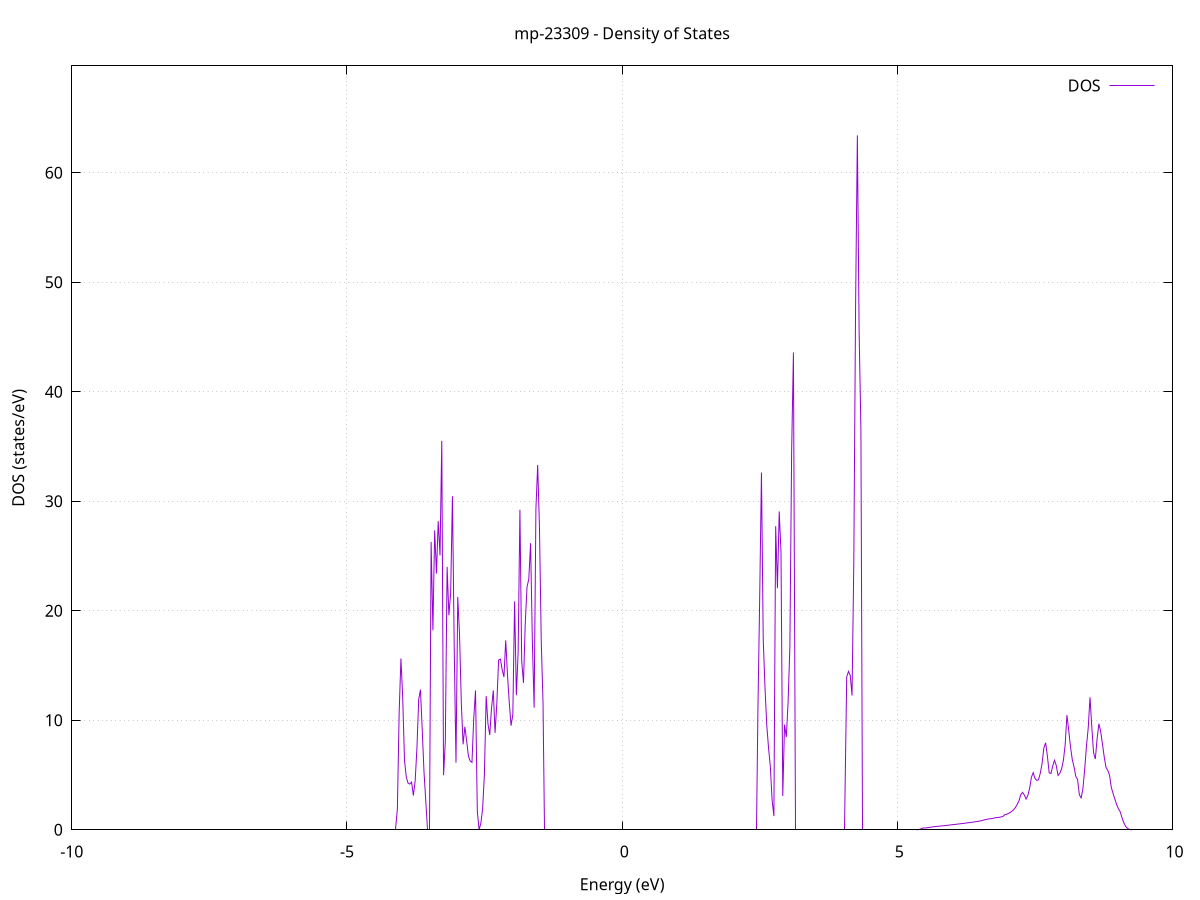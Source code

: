 set title 'mp-23309 - Density of States'
set xlabel 'Energy (eV)'
set ylabel 'DOS (states/eV)'
set grid
set xrange [-10:10]
set yrange [0:69.760]
set xzeroaxis lt -1
set terminal png size 800,600
set output 'mp-23309_dos_gnuplot.png'
plot '-' using 1:2 with lines title 'DOS'
-52.359400 0.000000
-52.327100 0.000000
-52.294800 0.000000
-52.262500 0.000000
-52.230300 0.000000
-52.198000 0.000000
-52.165700 0.000000
-52.133500 0.000000
-52.101200 0.000000
-52.068900 0.000000
-52.036700 0.000000
-52.004400 0.000000
-51.972100 0.000000
-51.939900 0.000000
-51.907600 0.000000
-51.875300 0.000000
-51.843000 0.000000
-51.810800 0.000000
-51.778500 0.000000
-51.746200 0.000000
-51.714000 0.000000
-51.681700 0.000000
-51.649400 0.000000
-51.617200 0.000000
-51.584900 0.000000
-51.552600 0.000000
-51.520300 0.000000
-51.488100 0.000000
-51.455800 0.000000
-51.423500 0.000000
-51.391300 0.000000
-51.359000 0.000000
-51.326700 0.000000
-51.294500 0.000000
-51.262200 0.000000
-51.229900 0.000000
-51.197700 0.000000
-51.165400 0.000000
-51.133100 0.000000
-51.100800 0.000000
-51.068600 0.000000
-51.036300 0.000000
-51.004000 0.000000
-50.971800 0.000000
-50.939500 0.000000
-50.907200 0.000000
-50.875000 0.000000
-50.842700 0.000000
-50.810400 0.000000
-50.778100 0.000000
-50.745900 0.000000
-50.713600 0.000000
-50.681300 0.000000
-50.649100 0.000000
-50.616800 0.000000
-50.584500 0.000000
-50.552300 0.000000
-50.520000 0.000000
-50.487700 0.000000
-50.455400 0.000000
-50.423200 0.000000
-50.390900 0.000000
-50.358600 0.000000
-50.326400 0.000000
-50.294100 0.000000
-50.261800 0.000000
-50.229600 0.000000
-50.197300 0.000000
-50.165000 0.000000
-50.132800 0.000000
-50.100500 0.000000
-50.068200 0.000000
-50.035900 0.000000
-50.003700 0.000000
-49.971400 0.000000
-49.939100 0.000000
-49.906900 0.000000
-49.874600 0.000000
-49.842300 0.000000
-49.810100 0.000000
-49.777800 0.000000
-49.745500 0.000000
-49.713200 0.000000
-49.681000 0.000000
-49.648700 0.000000
-49.616400 0.000000
-49.584200 0.000000
-49.551900 0.000000
-49.519600 0.000000
-49.487400 0.000000
-49.455100 0.000000
-49.422800 0.000000
-49.390600 0.000000
-49.358300 0.000000
-49.326000 0.000000
-49.293700 0.000000
-49.261500 0.000000
-49.229200 0.000000
-49.196900 0.000000
-49.164700 0.000000
-49.132400 0.000000
-49.100100 0.000000
-49.067900 0.000000
-49.035600 0.000000
-49.003300 0.000000
-48.971000 0.000000
-48.938800 0.000000
-48.906500 0.000000
-48.874200 0.000000
-48.842000 0.000000
-48.809700 0.000000
-48.777400 0.000000
-48.745200 0.000000
-48.712900 0.000000
-48.680600 0.000000
-48.648300 0.000000
-48.616100 0.000000
-48.583800 0.000000
-48.551500 0.000000
-48.519300 0.000000
-48.487000 0.000000
-48.454700 0.000000
-48.422500 0.000000
-48.390200 0.000000
-48.357900 0.000000
-48.325700 0.000000
-48.293400 0.000000
-48.261100 0.000000
-48.228800 0.000000
-48.196600 0.000000
-48.164300 0.000000
-48.132000 0.000000
-48.099800 0.000000
-48.067500 0.000000
-48.035200 0.000000
-48.003000 0.000000
-47.970700 0.000000
-47.938400 0.000000
-47.906100 0.000000
-47.873900 0.000000
-47.841600 0.000000
-47.809300 0.000000
-47.777100 0.000000
-47.744800 0.000000
-47.712500 0.000000
-47.680300 0.000000
-47.648000 0.000000
-47.615700 0.000000
-47.583500 0.000000
-47.551200 0.000000
-47.518900 0.000000
-47.486600 0.000000
-47.454400 0.000000
-47.422100 0.000000
-47.389800 0.000000
-47.357600 0.000000
-47.325300 0.000000
-47.293000 0.000000
-47.260800 0.000000
-47.228500 0.000000
-47.196200 0.000000
-47.163900 0.000000
-47.131700 0.000000
-47.099400 0.000000
-47.067100 0.000000
-47.034900 0.000000
-47.002600 0.000000
-46.970300 0.000000
-46.938100 0.000000
-46.905800 0.000000
-46.873500 0.000000
-46.841200 0.000000
-46.809000 0.000000
-46.776700 0.000000
-46.744400 0.000000
-46.712200 0.000000
-46.679900 0.000000
-46.647600 0.000000
-46.615400 0.000000
-46.583100 0.000000
-46.550800 0.000000
-46.518600 0.000000
-46.486300 0.000000
-46.454000 0.000000
-46.421700 0.000000
-46.389500 0.000000
-46.357200 0.000000
-46.324900 0.000000
-46.292700 0.000000
-46.260400 0.000000
-46.228100 0.000000
-46.195900 0.000000
-46.163600 0.000000
-46.131300 0.000000
-46.099000 0.000000
-46.066800 0.000000
-46.034500 0.000000
-46.002200 0.000000
-45.970000 0.000000
-45.937700 0.000000
-45.905400 0.000000
-45.873200 0.000000
-45.840900 0.000000
-45.808600 0.000000
-45.776400 0.000000
-45.744100 0.000000
-45.711800 0.000000
-45.679500 0.000000
-45.647300 0.000000
-45.615000 0.000000
-45.582700 0.000000
-45.550500 0.000000
-45.518200 0.000000
-45.485900 0.000000
-45.453700 0.000000
-45.421400 0.000000
-45.389100 0.000000
-45.356800 0.000000
-45.324600 0.000000
-45.292300 0.000000
-45.260000 0.000000
-45.227800 0.000000
-45.195500 0.000000
-45.163200 0.000000
-45.131000 0.000000
-45.098700 0.000000
-45.066400 0.000000
-45.034100 0.000000
-45.001900 0.000000
-44.969600 0.000000
-44.937300 0.000000
-44.905100 0.000000
-44.872800 0.000000
-44.840500 0.000000
-44.808300 0.000000
-44.776000 0.000000
-44.743700 0.000000
-44.711500 0.000000
-44.679200 0.000000
-44.646900 0.000000
-44.614600 0.000000
-44.582400 0.000000
-44.550100 0.000000
-44.517800 0.000000
-44.485600 0.000000
-44.453300 0.000000
-44.421000 0.000000
-44.388800 0.000000
-44.356500 0.000000
-44.324200 0.000000
-44.291900 0.000000
-44.259700 0.000000
-44.227400 0.000000
-44.195100 0.000000
-44.162900 0.000000
-44.130600 0.000000
-44.098300 0.000000
-44.066100 0.000000
-44.033800 0.000000
-44.001500 0.000000
-43.969200 0.000000
-43.937000 0.000000
-43.904700 0.000000
-43.872400 0.000000
-43.840200 0.000000
-43.807900 0.000000
-43.775600 0.000000
-43.743400 0.000000
-43.711100 0.000000
-43.678800 0.000000
-43.646600 0.000000
-43.614300 0.000000
-43.582000 0.000000
-43.549700 0.000000
-43.517500 0.000000
-43.485200 0.000000
-43.452900 0.000000
-43.420700 0.000000
-43.388400 0.000000
-43.356100 0.000000
-43.323900 0.000000
-43.291600 0.000000
-43.259300 0.000000
-43.227000 0.000000
-43.194800 0.000000
-43.162500 0.000000
-43.130200 0.000000
-43.098000 0.000000
-43.065700 0.000000
-43.033400 0.000000
-43.001200 0.000000
-42.968900 0.000000
-42.936600 0.000000
-42.904400 0.000000
-42.872100 0.000000
-42.839800 0.000000
-42.807500 0.000000
-42.775300 0.000000
-42.743000 0.000000
-42.710700 0.000000
-42.678500 0.000000
-42.646200 0.000000
-42.613900 0.000000
-42.581700 0.000000
-42.549400 0.000000
-42.517100 0.000000
-42.484800 0.000000
-42.452600 0.000000
-42.420300 0.000000
-42.388000 0.000000
-42.355800 0.000000
-42.323500 0.000000
-42.291200 0.000000
-42.259000 0.000000
-42.226700 0.000000
-42.194400 0.000000
-42.162100 0.000000
-42.129900 0.000000
-42.097600 0.000000
-42.065300 0.000000
-42.033100 0.000000
-42.000800 0.000000
-41.968500 0.000000
-41.936300 0.000000
-41.904000 0.000000
-41.871700 0.000000
-41.839500 0.000000
-41.807200 0.000000
-41.774900 0.000000
-41.742600 0.000000
-41.710400 0.000000
-41.678100 0.000000
-41.645800 0.000000
-41.613600 0.000000
-41.581300 0.000000
-41.549000 0.000000
-41.516800 0.000000
-41.484500 0.000000
-41.452200 0.000000
-41.419900 0.000000
-41.387700 0.000000
-41.355400 0.000000
-41.323100 0.000000
-41.290900 0.000000
-41.258600 0.000000
-41.226300 0.000000
-41.194100 0.000000
-41.161800 0.000000
-41.129500 0.000000
-41.097300 0.000000
-41.065000 0.000000
-41.032700 0.000000
-41.000400 0.000000
-40.968200 0.000000
-40.935900 0.000000
-40.903600 0.000000
-40.871400 0.000000
-40.839100 0.000000
-40.806800 0.000000
-40.774600 0.000000
-40.742300 0.000000
-40.710000 0.000000
-40.677700 0.000000
-40.645500 0.000000
-40.613200 0.000000
-40.580900 0.000000
-40.548700 0.000000
-40.516400 0.000000
-40.484100 0.000000
-40.451900 0.000000
-40.419600 0.000000
-40.387300 0.000000
-40.355000 0.000000
-40.322800 0.000000
-40.290500 0.000000
-40.258200 0.000000
-40.226000 0.000000
-40.193700 0.000000
-40.161400 0.000000
-40.129200 0.000000
-40.096900 0.000000
-40.064600 0.000000
-40.032400 0.000000
-40.000100 0.000000
-39.967800 0.000000
-39.935500 0.000000
-39.903300 0.000000
-39.871000 0.000000
-39.838700 0.000000
-39.806500 0.000000
-39.774200 0.000000
-39.741900 0.000000
-39.709700 0.000000
-39.677400 0.000000
-39.645100 0.000000
-39.612800 0.000000
-39.580600 0.000000
-39.548300 0.000000
-39.516000 0.000000
-39.483800 0.000000
-39.451500 0.000000
-39.419200 0.000000
-39.387000 0.000000
-39.354700 0.000000
-39.322400 0.000000
-39.290200 0.000000
-39.257900 0.000000
-39.225600 0.000000
-39.193300 0.000000
-39.161100 0.000000
-39.128800 0.000000
-39.096500 0.000000
-39.064300 0.000000
-39.032000 0.000000
-38.999700 0.000000
-38.967500 0.000000
-38.935200 0.000000
-38.902900 0.000000
-38.870600 0.000000
-38.838400 0.000000
-38.806100 0.000000
-38.773800 0.000000
-38.741600 0.000000
-38.709300 0.000000
-38.677000 0.000000
-38.644800 0.000000
-38.612500 0.000000
-38.580200 0.000000
-38.547900 0.000000
-38.515700 0.000000
-38.483400 0.000000
-38.451100 0.000000
-38.418900 0.000000
-38.386600 0.000000
-38.354300 0.000000
-38.322100 0.000000
-38.289800 0.000000
-38.257500 0.000000
-38.225300 0.000000
-38.193000 0.000000
-38.160700 0.000000
-38.128400 0.000000
-38.096200 0.000000
-38.063900 0.000000
-38.031600 0.000000
-37.999400 0.000000
-37.967100 0.000000
-37.934800 0.000000
-37.902600 0.000000
-37.870300 0.000000
-37.838000 0.000000
-37.805700 0.000000
-37.773500 0.000000
-37.741200 0.000000
-37.708900 0.000000
-37.676700 0.000000
-37.644400 0.000000
-37.612100 0.000000
-37.579900 0.000000
-37.547600 0.000000
-37.515300 0.000000
-37.483000 0.000000
-37.450800 0.000000
-37.418500 0.000000
-37.386200 0.000000
-37.354000 0.000000
-37.321700 0.000000
-37.289400 0.000000
-37.257200 0.000000
-37.224900 0.000000
-37.192600 0.000000
-37.160400 0.000000
-37.128100 0.000000
-37.095800 0.000000
-37.063500 0.000000
-37.031300 0.000000
-36.999000 0.000000
-36.966700 0.000000
-36.934500 0.000000
-36.902200 0.000000
-36.869900 0.000000
-36.837700 0.000000
-36.805400 0.000000
-36.773100 0.000000
-36.740800 0.000000
-36.708600 0.000000
-36.676300 0.000000
-36.644000 0.000000
-36.611800 0.000000
-36.579500 0.000000
-36.547200 0.000000
-36.515000 0.000000
-36.482700 0.000000
-36.450400 0.000000
-36.418200 0.000000
-36.385900 0.000000
-36.353600 0.000000
-36.321300 0.000000
-36.289100 0.000000
-36.256800 0.000000
-36.224500 0.000000
-36.192300 0.000000
-36.160000 0.000000
-36.127700 0.000000
-36.095500 0.000000
-36.063200 0.000000
-36.030900 0.000000
-35.998600 0.000000
-35.966400 0.000000
-35.934100 0.000000
-35.901800 0.000000
-35.869600 0.000000
-35.837300 0.000000
-35.805000 0.000000
-35.772800 0.000000
-35.740500 0.000000
-35.708200 0.000000
-35.675900 0.000000
-35.643700 0.000000
-35.611400 0.000000
-35.579100 0.000000
-35.546900 0.000000
-35.514600 0.000000
-35.482300 0.000000
-35.450100 0.000000
-35.417800 0.000000
-35.385500 0.000000
-35.353300 0.000000
-35.321000 0.000000
-35.288700 0.000000
-35.256400 0.000000
-35.224200 0.000000
-35.191900 0.000000
-35.159600 0.000000
-35.127400 0.000000
-35.095100 0.000000
-35.062800 0.000000
-35.030600 0.000000
-34.998300 0.000000
-34.966000 0.000000
-34.933700 0.000000
-34.901500 0.000000
-34.869200 0.000000
-34.836900 0.000000
-34.804700 0.000000
-34.772400 0.000000
-34.740100 0.000000
-34.707900 0.000000
-34.675600 0.000000
-34.643300 0.000000
-34.611100 0.000000
-34.578800 0.000000
-34.546500 0.000000
-34.514200 0.000000
-34.482000 0.000000
-34.449700 0.000000
-34.417400 0.000000
-34.385200 0.000000
-34.352900 0.000000
-34.320600 0.000000
-34.288400 0.000000
-34.256100 0.000000
-34.223800 0.000000
-34.191500 0.000000
-34.159300 0.000000
-34.127000 0.000000
-34.094700 0.000000
-34.062500 0.000000
-34.030200 0.000000
-33.997900 0.000000
-33.965700 0.000000
-33.933400 0.000000
-33.901100 0.000000
-33.868800 0.000000
-33.836600 0.000000
-33.804300 0.000000
-33.772000 0.000000
-33.739800 0.000000
-33.707500 0.000000
-33.675200 0.000000
-33.643000 0.000000
-33.610700 0.000000
-33.578400 0.000000
-33.546200 0.000000
-33.513900 0.000000
-33.481600 0.000000
-33.449300 0.000000
-33.417100 0.000000
-33.384800 0.000000
-33.352500 0.000000
-33.320300 0.000000
-33.288000 0.000000
-33.255700 0.000000
-33.223500 0.000000
-33.191200 0.000000
-33.158900 0.000000
-33.126600 0.000000
-33.094400 0.000000
-33.062100 0.000000
-33.029800 0.000000
-32.997600 0.000000
-32.965300 0.000000
-32.933000 0.000000
-32.900800 0.000000
-32.868500 0.000000
-32.836200 0.000000
-32.804000 0.000000
-32.771700 0.000000
-32.739400 0.000000
-32.707100 0.000000
-32.674900 0.000000
-32.642600 0.000000
-32.610300 0.000000
-32.578100 0.000000
-32.545800 0.000000
-32.513500 0.000000
-32.481300 0.000000
-32.449000 0.000000
-32.416700 0.000000
-32.384400 0.000000
-32.352200 0.000000
-32.319900 0.000000
-32.287600 0.000000
-32.255400 0.000000
-32.223100 0.000000
-32.190800 0.000000
-32.158600 0.000000
-32.126300 0.000000
-32.094000 0.000000
-32.061700 0.000000
-32.029500 0.000000
-31.997200 0.000000
-31.964900 0.000000
-31.932700 0.000000
-31.900400 0.000000
-31.868100 0.000000
-31.835900 0.000000
-31.803600 0.000000
-31.771300 0.000000
-31.739100 0.000000
-31.706800 0.000000
-31.674500 0.000000
-31.642200 0.000000
-31.610000 0.000000
-31.577700 0.000000
-31.545400 0.000000
-31.513200 0.000000
-31.480900 0.000000
-31.448600 0.000000
-31.416400 0.000000
-31.384100 0.000000
-31.351800 0.000000
-31.319500 0.000000
-31.287300 0.000000
-31.255000 0.000000
-31.222700 0.000000
-31.190500 0.000000
-31.158200 0.000000
-31.125900 0.000000
-31.093700 0.000000
-31.061400 0.000000
-31.029100 0.000000
-30.996800 0.000000
-30.964600 0.000000
-30.932300 0.000000
-30.900000 0.000000
-30.867800 0.000000
-30.835500 0.000000
-30.803200 0.000000
-30.771000 0.000000
-30.738700 0.000000
-30.706400 0.000000
-30.674200 0.000000
-30.641900 0.000000
-30.609600 0.000000
-30.577300 0.000000
-30.545100 0.000000
-30.512800 0.000000
-30.480500 0.000000
-30.448300 0.000000
-30.416000 0.000000
-30.383700 0.000000
-30.351500 0.000000
-30.319200 0.000000
-30.286900 0.000000
-30.254600 0.000000
-30.222400 0.000000
-30.190100 0.000000
-30.157800 0.000000
-30.125600 0.000000
-30.093300 0.000000
-30.061000 0.000000
-30.028800 0.000000
-29.996500 0.000000
-29.964200 0.000000
-29.932000 0.000000
-29.899700 0.000000
-29.867400 0.000000
-29.835100 0.000000
-29.802900 0.000000
-29.770600 0.000000
-29.738300 0.000000
-29.706100 0.000000
-29.673800 0.000000
-29.641500 0.000000
-29.609300 0.000000
-29.577000 0.000000
-29.544700 0.000000
-29.512400 0.000000
-29.480200 0.000000
-29.447900 0.000000
-29.415600 0.000000
-29.383400 0.000000
-29.351100 0.000000
-29.318800 0.000000
-29.286600 0.000000
-29.254300 0.000000
-29.222000 0.000000
-29.189700 0.000000
-29.157500 0.000000
-29.125200 0.000000
-29.092900 0.000000
-29.060700 0.000000
-29.028400 0.000000
-28.996100 0.000000
-28.963900 0.000000
-28.931600 0.000000
-28.899300 0.000000
-28.867100 0.000000
-28.834800 0.000000
-28.802500 0.000000
-28.770200 0.000000
-28.738000 0.000000
-28.705700 0.000000
-28.673400 0.000000
-28.641200 0.000000
-28.608900 0.000000
-28.576600 0.000000
-28.544400 0.000000
-28.512100 0.000000
-28.479800 0.000000
-28.447500 0.000000
-28.415300 0.000000
-28.383000 0.000000
-28.350700 0.000000
-28.318500 0.000000
-28.286200 0.000000
-28.253900 0.000000
-28.221700 0.000000
-28.189400 0.000000
-28.157100 0.000000
-28.124900 0.000000
-28.092600 222.306300
-28.060300 118.211200
-28.028000 0.000000
-27.995800 0.000000
-27.963500 0.000000
-27.931200 0.000000
-27.899000 0.000000
-27.866700 0.000000
-27.834400 0.000000
-27.802200 0.000000
-27.769900 0.000000
-27.737600 0.000000
-27.705300 0.000000
-27.673100 0.000000
-27.640800 0.000000
-27.608500 0.000000
-27.576300 0.000000
-27.544000 0.000000
-27.511700 0.000000
-27.479500 0.000000
-27.447200 0.000000
-27.414900 0.000000
-27.382600 0.000000
-27.350400 0.000000
-27.318100 0.000000
-27.285800 0.000000
-27.253600 0.000000
-27.221300 0.000000
-27.189000 0.000000
-27.156800 0.000000
-27.124500 0.000000
-27.092200 0.000000
-27.060000 0.000000
-27.027700 0.000000
-26.995400 0.000000
-26.963100 0.000000
-26.930900 0.000000
-26.898600 0.000000
-26.866300 0.000000
-26.834100 0.000000
-26.801800 0.000000
-26.769500 0.000000
-26.737300 0.000000
-26.705000 0.000000
-26.672700 0.000000
-26.640400 0.000000
-26.608200 0.000000
-26.575900 0.000000
-26.543600 0.000000
-26.511400 0.000000
-26.479100 0.000000
-26.446800 0.000000
-26.414600 0.000000
-26.382300 0.000000
-26.350000 0.000000
-26.317800 0.000000
-26.285500 0.000000
-26.253200 0.000000
-26.220900 0.000000
-26.188700 0.000000
-26.156400 0.000000
-26.124100 0.000000
-26.091900 0.000000
-26.059600 0.000000
-26.027300 0.000000
-25.995100 0.000000
-25.962800 0.000000
-25.930500 0.000000
-25.898200 0.000000
-25.866000 0.000000
-25.833700 0.000000
-25.801400 0.000000
-25.769200 0.000000
-25.736900 0.000000
-25.704600 0.000000
-25.672400 0.000000
-25.640100 0.000000
-25.607800 0.000000
-25.575500 0.000000
-25.543300 0.000000
-25.511000 0.000000
-25.478700 0.000000
-25.446500 0.000000
-25.414200 0.000000
-25.381900 0.000000
-25.349700 0.000000
-25.317400 0.000000
-25.285100 0.000000
-25.252900 0.000000
-25.220600 0.000000
-25.188300 0.000000
-25.156000 0.000000
-25.123800 0.000000
-25.091500 0.000000
-25.059200 0.000000
-25.027000 0.000000
-24.994700 0.000000
-24.962400 0.000000
-24.930200 0.000000
-24.897900 0.000000
-24.865600 0.000000
-24.833300 0.000000
-24.801100 0.000000
-24.768800 0.000000
-24.736500 0.000000
-24.704300 0.000000
-24.672000 0.000000
-24.639700 0.000000
-24.607500 0.000000
-24.575200 0.000000
-24.542900 0.000000
-24.510700 0.000000
-24.478400 0.000000
-24.446100 0.000000
-24.413800 0.000000
-24.381600 0.000000
-24.349300 0.000000
-24.317000 0.000000
-24.284800 0.000000
-24.252500 0.000000
-24.220200 0.000000
-24.188000 0.000000
-24.155700 0.000000
-24.123400 0.000000
-24.091100 0.000000
-24.058900 0.000000
-24.026600 0.000000
-23.994300 0.000000
-23.962100 0.000000
-23.929800 0.000000
-23.897500 0.000000
-23.865300 0.000000
-23.833000 0.000000
-23.800700 0.000000
-23.768400 0.000000
-23.736200 0.000000
-23.703900 0.000000
-23.671600 0.000000
-23.639400 0.000000
-23.607100 0.000000
-23.574800 0.000000
-23.542600 0.000000
-23.510300 0.000000
-23.478000 0.000000
-23.445800 0.000000
-23.413500 0.000000
-23.381200 0.000000
-23.348900 0.000000
-23.316700 0.000000
-23.284400 0.000000
-23.252100 0.000000
-23.219900 0.000000
-23.187600 0.000000
-23.155300 0.000000
-23.123100 0.000000
-23.090800 0.000000
-23.058500 0.000000
-23.026200 0.000000
-22.994000 0.000000
-22.961700 0.000000
-22.929400 0.000000
-22.897200 0.000000
-22.864900 0.000000
-22.832600 0.000000
-22.800400 0.000000
-22.768100 0.000000
-22.735800 0.000000
-22.703500 0.000000
-22.671300 0.000000
-22.639000 0.000000
-22.606700 0.000000
-22.574500 0.000000
-22.542200 0.000000
-22.509900 0.000000
-22.477700 0.000000
-22.445400 0.000000
-22.413100 0.000000
-22.380900 0.000000
-22.348600 0.000000
-22.316300 0.000000
-22.284000 0.000000
-22.251800 0.000000
-22.219500 0.000000
-22.187200 0.000000
-22.155000 0.000000
-22.122700 0.000000
-22.090400 0.000000
-22.058200 0.000000
-22.025900 0.000000
-21.993600 0.000000
-21.961300 0.000000
-21.929100 0.000000
-21.896800 0.000000
-21.864500 0.000000
-21.832300 0.000000
-21.800000 0.000000
-21.767700 0.000000
-21.735500 0.000000
-21.703200 0.000000
-21.670900 0.000000
-21.638700 0.000000
-21.606400 0.000000
-21.574100 0.000000
-21.541800 0.000000
-21.509600 0.000000
-21.477300 0.000000
-21.445000 0.000000
-21.412800 0.000000
-21.380500 0.000000
-21.348200 0.000000
-21.316000 0.000000
-21.283700 0.000000
-21.251400 0.000000
-21.219100 0.000000
-21.186900 0.000000
-21.154600 0.000000
-21.122300 0.000000
-21.090100 0.000000
-21.057800 0.000000
-21.025500 0.000000
-20.993300 0.000000
-20.961000 0.000000
-20.928700 0.000000
-20.896400 0.000000
-20.864200 0.000000
-20.831900 0.000000
-20.799600 0.000000
-20.767400 0.000000
-20.735100 0.000000
-20.702800 0.000000
-20.670600 0.000000
-20.638300 0.000000
-20.606000 0.000000
-20.573800 0.000000
-20.541500 0.000000
-20.509200 0.000000
-20.476900 0.000000
-20.444700 0.000000
-20.412400 0.000000
-20.380100 0.000000
-20.347900 0.000000
-20.315600 0.000000
-20.283300 0.000000
-20.251100 0.000000
-20.218800 0.000000
-20.186500 0.000000
-20.154200 0.000000
-20.122000 0.000000
-20.089700 0.000000
-20.057400 0.000000
-20.025200 0.000000
-19.992900 0.000000
-19.960600 0.000000
-19.928400 0.000000
-19.896100 0.000000
-19.863800 0.000000
-19.831600 0.000000
-19.799300 0.000000
-19.767000 0.000000
-19.734700 0.000000
-19.702500 0.000000
-19.670200 0.000000
-19.637900 0.000000
-19.605700 0.000000
-19.573400 0.000000
-19.541100 0.000000
-19.508900 0.000000
-19.476600 0.000000
-19.444300 0.000000
-19.412000 0.000000
-19.379800 0.000000
-19.347500 0.000000
-19.315200 0.000000
-19.283000 0.000000
-19.250700 0.000000
-19.218400 0.000000
-19.186200 0.000000
-19.153900 0.000000
-19.121600 0.000000
-19.089300 0.000000
-19.057100 0.000000
-19.024800 0.000000
-18.992500 0.000000
-18.960300 0.000000
-18.928000 0.000000
-18.895700 0.000000
-18.863500 0.000000
-18.831200 0.000000
-18.798900 0.000000
-18.766700 0.000000
-18.734400 0.000000
-18.702100 0.000000
-18.669800 0.000000
-18.637600 0.000000
-18.605300 0.000000
-18.573000 0.000000
-18.540800 0.000000
-18.508500 0.000000
-18.476200 0.000000
-18.444000 0.000000
-18.411700 0.000000
-18.379400 0.000000
-18.347100 0.000000
-18.314900 0.000000
-18.282600 0.000000
-18.250300 0.000000
-18.218100 0.000000
-18.185800 0.000000
-18.153500 0.000000
-18.121300 0.000000
-18.089000 0.000000
-18.056700 0.000000
-18.024500 0.000000
-17.992200 0.000000
-17.959900 0.000000
-17.927600 0.000000
-17.895400 0.000000
-17.863100 0.000000
-17.830800 0.000000
-17.798600 0.000000
-17.766300 0.000000
-17.734000 0.000000
-17.701800 0.000000
-17.669500 0.000000
-17.637200 0.000000
-17.604900 0.000000
-17.572700 0.000000
-17.540400 0.000000
-17.508100 0.000000
-17.475900 0.000000
-17.443600 0.000000
-17.411300 0.000000
-17.379100 0.000000
-17.346800 0.000000
-17.314500 0.000000
-17.282200 0.000000
-17.250000 0.000000
-17.217700 0.000000
-17.185400 0.000000
-17.153200 0.000000
-17.120900 0.000000
-17.088600 0.000000
-17.056400 0.000000
-17.024100 0.000000
-16.991800 0.000000
-16.959600 0.000000
-16.927300 0.000000
-16.895000 0.000000
-16.862700 0.000000
-16.830500 0.000000
-16.798200 0.000000
-16.765900 0.000000
-16.733700 0.000000
-16.701400 0.000000
-16.669100 0.000000
-16.636900 0.000000
-16.604600 0.000000
-16.572300 0.000000
-16.540000 0.000000
-16.507800 0.000000
-16.475500 0.000000
-16.443200 0.000000
-16.411000 0.000000
-16.378700 0.000000
-16.346400 0.000000
-16.314200 0.000000
-16.281900 0.000000
-16.249600 0.000000
-16.217300 0.000000
-16.185100 0.000000
-16.152800 0.000000
-16.120500 0.000000
-16.088300 0.000000
-16.056000 0.000000
-16.023700 0.000000
-15.991500 0.000000
-15.959200 0.000000
-15.926900 0.000000
-15.894700 0.000000
-15.862400 0.000000
-15.830100 0.000000
-15.797800 0.000000
-15.765600 0.000000
-15.733300 0.000000
-15.701000 0.000000
-15.668800 0.000000
-15.636500 0.000000
-15.604200 0.000000
-15.572000 0.000000
-15.539700 0.000000
-15.507400 0.000000
-15.475100 0.000000
-15.442900 0.000000
-15.410600 0.000000
-15.378300 0.000000
-15.346100 0.000000
-15.313800 0.000000
-15.281500 0.000000
-15.249300 0.000000
-15.217000 0.000000
-15.184700 0.000000
-15.152500 0.000000
-15.120200 0.000000
-15.087900 0.000000
-15.055600 0.000000
-15.023400 0.000000
-14.991100 0.000000
-14.958800 0.000000
-14.926600 0.000000
-14.894300 0.000000
-14.862000 0.000000
-14.829800 0.000000
-14.797500 0.000000
-14.765200 0.000000
-14.732900 0.000000
-14.700700 0.000000
-14.668400 2.580300
-14.636100 5.886500
-14.603900 6.133000
-14.571600 6.551100
-14.539300 7.140900
-14.507100 8.286300
-14.474800 11.267700
-14.442500 8.369000
-14.410200 4.985000
-14.378000 0.000000
-14.345700 0.000000
-14.313400 5.225700
-14.281200 17.639100
-14.248900 9.806100
-14.216600 7.904600
-14.184400 6.972900
-14.152100 8.871400
-14.119800 68.970400
-14.087600 6.568300
-14.055300 126.876700
-14.023000 0.000000
-13.990700 0.000000
-13.958500 0.000000
-13.926200 0.000000
-13.893900 0.000000
-13.861700 0.000000
-13.829400 0.000000
-13.797100 0.000000
-13.764900 0.000000
-13.732600 0.000000
-13.700300 0.000000
-13.668000 0.000000
-13.635800 0.000000
-13.603500 0.000000
-13.571200 0.000000
-13.539000 0.000000
-13.506700 0.000000
-13.474400 0.000000
-13.442200 0.000000
-13.409900 0.000000
-13.377600 0.000000
-13.345400 0.000000
-13.313100 0.000000
-13.280800 0.000000
-13.248500 0.000000
-13.216300 0.000000
-13.184000 0.000000
-13.151700 0.000000
-13.119500 0.000000
-13.087200 0.000000
-13.054900 0.000000
-13.022700 0.000000
-12.990400 0.000000
-12.958100 0.000000
-12.925800 0.000000
-12.893600 0.000000
-12.861300 0.000000
-12.829000 0.000000
-12.796800 0.000000
-12.764500 0.000000
-12.732200 0.000000
-12.700000 0.000000
-12.667700 0.000000
-12.635400 0.000000
-12.603100 0.000000
-12.570900 0.000000
-12.538600 0.000000
-12.506300 0.000000
-12.474100 0.000000
-12.441800 0.000000
-12.409500 0.000000
-12.377300 0.000000
-12.345000 0.000000
-12.312700 0.000000
-12.280500 0.000000
-12.248200 0.000000
-12.215900 0.000000
-12.183600 0.000000
-12.151400 0.000000
-12.119100 0.000000
-12.086800 0.000000
-12.054600 0.000000
-12.022300 0.000000
-11.990000 0.000000
-11.957800 0.000000
-11.925500 0.000000
-11.893200 0.000000
-11.860900 0.000000
-11.828700 0.000000
-11.796400 0.000000
-11.764100 0.000000
-11.731900 0.000000
-11.699600 0.000000
-11.667300 0.000000
-11.635100 0.000000
-11.602800 0.000000
-11.570500 0.000000
-11.538300 0.000000
-11.506000 0.000000
-11.473700 0.000000
-11.441400 0.000000
-11.409200 0.000000
-11.376900 0.000000
-11.344600 0.000000
-11.312400 0.000000
-11.280100 0.000000
-11.247800 0.000000
-11.215600 0.000000
-11.183300 0.000000
-11.151000 0.000000
-11.118700 0.000000
-11.086500 0.000000
-11.054200 0.000000
-11.021900 0.000000
-10.989700 0.000000
-10.957400 0.000000
-10.925100 0.000000
-10.892900 0.000000
-10.860600 0.000000
-10.828300 0.000000
-10.796000 0.000000
-10.763800 0.000000
-10.731500 0.000000
-10.699200 0.000000
-10.667000 0.000000
-10.634700 0.000000
-10.602400 0.000000
-10.570200 0.000000
-10.537900 0.000000
-10.505600 0.000000
-10.473400 0.000000
-10.441100 0.000000
-10.408800 0.000000
-10.376500 0.000000
-10.344300 0.000000
-10.312000 0.000000
-10.279700 0.000000
-10.247500 0.000000
-10.215200 0.000000
-10.182900 0.000000
-10.150700 0.000000
-10.118400 0.000000
-10.086100 0.000000
-10.053800 0.000000
-10.021600 0.000000
-9.989300 0.000000
-9.957000 0.000000
-9.924800 0.000000
-9.892500 0.000000
-9.860200 0.000000
-9.828000 0.000000
-9.795700 0.000000
-9.763400 0.000000
-9.731100 0.000000
-9.698900 0.000000
-9.666600 0.000000
-9.634300 0.000000
-9.602100 0.000000
-9.569800 0.000000
-9.537500 0.000000
-9.505300 0.000000
-9.473000 0.000000
-9.440700 0.000000
-9.408500 0.000000
-9.376200 0.000000
-9.343900 0.000000
-9.311600 0.000000
-9.279400 0.000000
-9.247100 0.000000
-9.214800 0.000000
-9.182600 0.000000
-9.150300 0.000000
-9.118000 0.000000
-9.085800 0.000000
-9.053500 0.000000
-9.021200 0.000000
-8.988900 0.000000
-8.956700 0.000000
-8.924400 0.000000
-8.892100 0.000000
-8.859900 0.000000
-8.827600 0.000000
-8.795300 0.000000
-8.763100 0.000000
-8.730800 0.000000
-8.698500 0.000000
-8.666300 0.000000
-8.634000 0.000000
-8.601700 0.000000
-8.569400 0.000000
-8.537200 0.000000
-8.504900 0.000000
-8.472600 0.000000
-8.440400 0.000000
-8.408100 0.000000
-8.375800 0.000000
-8.343600 0.000000
-8.311300 0.000000
-8.279000 0.000000
-8.246700 0.000000
-8.214500 0.000000
-8.182200 0.000000
-8.149900 0.000000
-8.117700 0.000000
-8.085400 0.000000
-8.053100 0.000000
-8.020900 0.000000
-7.988600 0.000000
-7.956300 0.000000
-7.924000 0.000000
-7.891800 0.000000
-7.859500 0.000000
-7.827200 0.000000
-7.795000 0.000000
-7.762700 0.000000
-7.730400 0.000000
-7.698200 0.000000
-7.665900 0.000000
-7.633600 0.000000
-7.601400 0.000000
-7.569100 0.000000
-7.536800 0.000000
-7.504500 0.000000
-7.472300 0.000000
-7.440000 0.000000
-7.407700 0.000000
-7.375500 0.000000
-7.343200 0.000000
-7.310900 0.000000
-7.278700 0.000000
-7.246400 0.000000
-7.214100 0.000000
-7.181800 0.000000
-7.149600 0.000000
-7.117300 0.000000
-7.085000 0.000000
-7.052800 0.000000
-7.020500 0.000000
-6.988200 0.000000
-6.956000 0.000000
-6.923700 0.000000
-6.891400 0.000000
-6.859200 0.000000
-6.826900 0.000000
-6.794600 0.000000
-6.762300 0.000000
-6.730100 0.000000
-6.697800 0.000000
-6.665500 0.000000
-6.633300 0.000000
-6.601000 0.000000
-6.568700 0.000000
-6.536500 0.000000
-6.504200 0.000000
-6.471900 0.000000
-6.439600 0.000000
-6.407400 0.000000
-6.375100 0.000000
-6.342800 0.000000
-6.310600 0.000000
-6.278300 0.000000
-6.246000 0.000000
-6.213800 0.000000
-6.181500 0.000000
-6.149200 0.000000
-6.116900 0.000000
-6.084700 0.000000
-6.052400 0.000000
-6.020100 0.000000
-5.987900 0.000000
-5.955600 0.000000
-5.923300 0.000000
-5.891100 0.000000
-5.858800 0.000000
-5.826500 0.000000
-5.794300 0.000000
-5.762000 0.000000
-5.729700 0.000000
-5.697400 0.000000
-5.665200 0.000000
-5.632900 0.000000
-5.600600 0.000000
-5.568400 0.000000
-5.536100 0.000000
-5.503800 0.000000
-5.471600 0.000000
-5.439300 0.000000
-5.407000 0.000000
-5.374700 0.000000
-5.342500 0.000000
-5.310200 0.000000
-5.277900 0.000000
-5.245700 0.000000
-5.213400 0.000000
-5.181100 0.000000
-5.148900 0.000000
-5.116600 0.000000
-5.084300 0.000000
-5.052100 0.000000
-5.019800 0.000000
-4.987500 0.000000
-4.955200 0.000000
-4.923000 0.000000
-4.890700 0.000000
-4.858400 0.000000
-4.826200 0.000000
-4.793900 0.000000
-4.761600 0.000000
-4.729400 0.000000
-4.697100 0.000000
-4.664800 0.000000
-4.632500 0.000000
-4.600300 0.000000
-4.568000 0.000000
-4.535700 0.000000
-4.503500 0.000000
-4.471200 0.000000
-4.438900 0.000000
-4.406700 0.000000
-4.374400 0.000000
-4.342100 0.000000
-4.309800 0.000000
-4.277600 0.000000
-4.245300 0.000000
-4.213000 0.000000
-4.180800 0.000000
-4.148500 0.000000
-4.116200 0.000000
-4.084000 1.906100
-4.051700 10.703000
-4.019400 15.644500
-3.987200 12.056100
-3.954900 6.370700
-3.922600 4.829400
-3.890300 4.260500
-3.858100 4.174700
-3.825800 4.357800
-3.793500 3.129200
-3.761300 4.452000
-3.729000 7.420500
-3.696700 11.906800
-3.664500 12.789600
-3.632200 9.103100
-3.599900 5.242600
-3.567600 2.578500
-3.535400 0.000000
-3.503100 0.000000
-3.470800 26.284500
-3.438600 18.214600
-3.406300 27.342300
-3.374000 23.404100
-3.341800 28.184700
-3.309500 25.058400
-3.277200 35.512000
-3.244900 4.987400
-3.212700 8.085800
-3.180400 24.015000
-3.148100 19.595700
-3.115900 21.629900
-3.083600 30.462400
-3.051300 16.700800
-3.019100 6.131300
-2.986800 21.261800
-2.954500 17.793600
-2.922300 11.574600
-2.890000 7.805200
-2.857700 9.410600
-2.825400 8.116200
-2.793200 6.727300
-2.760900 6.273800
-2.728600 6.153900
-2.696400 10.198300
-2.664100 12.718700
-2.631800 1.686500
-2.599600 0.000000
-2.567300 0.597400
-2.535000 1.917100
-2.502700 5.095000
-2.470500 12.206300
-2.438200 9.685600
-2.405900 8.653400
-2.373700 11.084600
-2.341400 12.729700
-2.309100 8.853300
-2.276900 11.564200
-2.244600 15.500700
-2.212300 15.586000
-2.180100 14.616400
-2.147800 13.949000
-2.115500 17.296900
-2.083200 14.124600
-2.051000 11.616600
-2.018700 9.505300
-1.986400 10.500100
-1.954200 20.855000
-1.921900 12.284100
-1.889600 16.272200
-1.857400 29.227400
-1.825100 15.410000
-1.792800 13.416600
-1.760500 18.881700
-1.728300 22.173000
-1.696000 22.904600
-1.663700 26.174700
-1.631500 17.256300
-1.599200 11.143400
-1.566900 29.289100
-1.534700 33.315700
-1.502400 27.635000
-1.470100 17.265000
-1.437800 11.597500
-1.405600 0.000000
-1.373300 0.000000
-1.341000 0.000000
-1.308800 0.000000
-1.276500 0.000000
-1.244200 0.000000
-1.212000 0.000000
-1.179700 0.000000
-1.147400 0.000000
-1.115200 0.000000
-1.082900 0.000000
-1.050600 0.000000
-1.018300 0.000000
-0.986100 0.000000
-0.953800 0.000000
-0.921500 0.000000
-0.889300 0.000000
-0.857000 0.000000
-0.824700 0.000000
-0.792500 0.000000
-0.760200 0.000000
-0.727900 0.000000
-0.695600 0.000000
-0.663400 0.000000
-0.631100 0.000000
-0.598800 0.000000
-0.566600 0.000000
-0.534300 0.000000
-0.502000 0.000000
-0.469800 0.000000
-0.437500 0.000000
-0.405200 0.000000
-0.373000 0.000000
-0.340700 0.000000
-0.308400 0.000000
-0.276100 0.000000
-0.243900 0.000000
-0.211600 0.000000
-0.179300 0.000000
-0.147100 0.000000
-0.114800 0.000000
-0.082500 0.000000
-0.050300 0.000000
-0.018000 0.000000
0.014300 0.000000
0.046600 0.000000
0.078800 0.000000
0.111100 0.000000
0.143400 0.000000
0.175600 0.000000
0.207900 0.000000
0.240200 0.000000
0.272400 0.000000
0.304700 0.000000
0.337000 0.000000
0.369300 0.000000
0.401500 0.000000
0.433800 0.000000
0.466100 0.000000
0.498300 0.000000
0.530600 0.000000
0.562900 0.000000
0.595100 0.000000
0.627400 0.000000
0.659700 0.000000
0.691900 0.000000
0.724200 0.000000
0.756500 0.000000
0.788800 0.000000
0.821000 0.000000
0.853300 0.000000
0.885600 0.000000
0.917800 0.000000
0.950100 0.000000
0.982400 0.000000
1.014600 0.000000
1.046900 0.000000
1.079200 0.000000
1.111500 0.000000
1.143700 0.000000
1.176000 0.000000
1.208300 0.000000
1.240500 0.000000
1.272800 0.000000
1.305100 0.000000
1.337300 0.000000
1.369600 0.000000
1.401900 0.000000
1.434100 0.000000
1.466400 0.000000
1.498700 0.000000
1.531000 0.000000
1.563200 0.000000
1.595500 0.000000
1.627800 0.000000
1.660000 0.000000
1.692300 0.000000
1.724600 0.000000
1.756800 0.000000
1.789100 0.000000
1.821400 0.000000
1.853700 0.000000
1.885900 0.000000
1.918200 0.000000
1.950500 0.000000
1.982700 0.000000
2.015000 0.000000
2.047300 0.000000
2.079500 0.000000
2.111800 0.000000
2.144100 0.000000
2.176400 0.000000
2.208600 0.000000
2.240900 0.000000
2.273200 0.000000
2.305400 0.000000
2.337700 0.000000
2.370000 0.000000
2.402200 0.000000
2.434500 0.000000
2.466800 10.914100
2.499000 21.092800
2.531300 32.622100
2.563600 17.376700
2.595900 12.930400
2.628100 9.520400
2.660400 7.458800
2.692700 5.777000
2.724900 2.699600
2.757200 1.248900
2.789500 27.722600
2.821700 22.062200
2.854000 29.065300
2.886300 25.368500
2.918600 3.091100
2.950800 9.606000
2.983100 8.456300
3.015400 11.679000
3.047600 16.691000
3.079900 34.583000
3.112200 43.593300
3.144400 0.000000
3.176700 0.000000
3.209000 0.000000
3.241200 0.000000
3.273500 0.000000
3.305800 0.000000
3.338100 0.000000
3.370300 0.000000
3.402600 0.000000
3.434900 0.000000
3.467100 0.000000
3.499400 0.000000
3.531700 0.000000
3.563900 0.000000
3.596200 0.000000
3.628500 0.000000
3.660800 0.000000
3.693000 0.000000
3.725300 0.000000
3.757600 0.000000
3.789800 0.000000
3.822100 0.000000
3.854400 0.000000
3.886600 0.000000
3.918900 0.000000
3.951200 0.000000
3.983500 0.000000
4.015700 0.000000
4.048000 0.000000
4.080300 13.959500
4.112500 14.464300
4.144800 14.096900
4.177100 12.262200
4.209300 24.416000
4.241600 47.786200
4.273900 63.418200
4.306100 45.417100
4.338400 36.577000
4.370700 0.000000
4.403000 0.000000
4.435200 0.000000
4.467500 0.000000
4.499800 0.000000
4.532000 0.000000
4.564300 0.000000
4.596600 0.000000
4.628800 0.000000
4.661100 0.000000
4.693400 0.000000
4.725700 0.000000
4.757900 0.000000
4.790200 0.000000
4.822500 0.000000
4.854700 0.000000
4.887000 0.000000
4.919300 0.000000
4.951500 0.000000
4.983800 0.000000
5.016100 0.000000
5.048400 0.000000
5.080600 0.000000
5.112900 0.000000
5.145200 0.000000
5.177400 0.000000
5.209700 0.000000
5.242000 0.000000
5.274200 0.000000
5.306500 0.000000
5.338800 0.000000
5.371000 0.003500
5.403300 0.032800
5.435600 0.091800
5.467900 0.167500
5.500100 0.158800
5.532400 0.179200
5.564700 0.202200
5.596900 0.226500
5.629200 0.251900
5.661500 0.276600
5.693700 0.297200
5.726000 0.312000
5.758300 0.326300
5.790600 0.341400
5.822800 0.359100
5.855100 0.377700
5.887400 0.396600
5.919600 0.415700
5.951900 0.435100
5.984200 0.453800
6.016400 0.472000
6.048700 0.490400
6.081000 0.509300
6.113200 0.528700
6.145500 0.548700
6.177800 0.569000
6.210100 0.589600
6.242300 0.610500
6.274600 0.631600
6.306900 0.653000
6.339100 0.674600
6.371400 0.697000
6.403700 0.719900
6.435900 0.744000
6.468200 0.771700
6.500500 0.802900
6.532800 0.837100
6.565000 0.881100
6.597300 0.922400
6.629600 0.957900
6.661800 0.987500
6.694100 1.011300
6.726400 1.029300
6.758600 1.075100
6.790900 1.108200
6.823200 1.123000
6.855500 1.140100
6.887700 1.176000
6.920000 1.216700
6.952300 1.378400
6.984500 1.406500
7.016800 1.485700
7.049100 1.575900
7.081300 1.689800
7.113600 1.829700
7.145900 2.034900
7.178100 2.314700
7.210400 2.649000
7.242700 3.201900
7.275000 3.420700
7.307200 3.177100
7.339500 2.808100
7.371800 3.140700
7.404000 3.779900
7.436300 4.793900
7.468600 5.217800
7.500800 4.695500
7.533100 4.507800
7.565400 4.563600
7.597700 5.173500
7.629900 6.031100
7.662200 7.465700
7.694500 7.944100
7.726700 6.729700
7.759000 5.212100
7.791300 5.130200
7.823500 5.827000
7.855800 6.346500
7.888100 5.867300
7.920300 4.960800
7.952600 5.165800
7.984900 5.565800
8.017200 6.328500
8.049400 7.742700
8.081700 10.469600
8.114000 9.109700
8.146200 7.591700
8.178500 6.421400
8.210800 5.741500
8.243000 4.876100
8.275300 4.592600
8.307600 3.192600
8.339900 2.906200
8.372100 3.754600
8.404400 5.522300
8.436700 7.644800
8.468900 9.311000
8.501200 12.093900
8.533500 9.391400
8.565700 7.034700
8.598000 6.470300
8.630300 8.322600
8.662600 9.681600
8.694800 8.990200
8.727100 7.835300
8.759400 6.648600
8.791600 5.705300
8.823900 5.421600
8.856200 4.980600
8.888400 3.862500
8.920700 3.305800
8.953000 2.796800
8.985200 2.304200
9.017500 1.928800
9.049800 1.647100
9.082100 1.103100
9.114300 0.656700
9.146600 0.331100
9.178900 0.139500
9.211100 0.051200
9.243400 0.001100
9.275700 0.000000
9.307900 0.000000
9.340200 0.000000
9.372500 0.000000
9.404800 0.000000
9.437000 0.000000
9.469300 0.000000
9.501600 0.000000
9.533800 0.000000
9.566100 0.000000
9.598400 0.000000
9.630600 0.000000
9.662900 0.000000
9.695200 0.000000
9.727400 0.000000
9.759700 0.000000
9.792000 0.000000
9.824300 0.000000
9.856500 0.000000
9.888800 0.000000
9.921100 0.000000
9.953300 0.000000
9.985600 0.000000
10.017900 0.000000
10.050100 0.000000
10.082400 0.000000
10.114700 0.000000
10.147000 0.000000
10.179200 0.000000
10.211500 0.000000
10.243800 0.000000
10.276000 0.000000
10.308300 0.000000
10.340600 0.000000
10.372800 0.000000
10.405100 0.000000
10.437400 0.000000
10.469700 0.000000
10.501900 0.000000
10.534200 0.000000
10.566500 0.000000
10.598700 0.000000
10.631000 0.000000
10.663300 0.000000
10.695500 0.000000
10.727800 0.000000
10.760100 0.000000
10.792300 0.000000
10.824600 0.000000
10.856900 0.000000
10.889200 0.000000
10.921400 0.000000
10.953700 0.000000
10.986000 0.000000
11.018200 0.000000
11.050500 0.000000
11.082800 0.000000
11.115000 0.000000
11.147300 0.000000
11.179600 0.000000
11.211900 0.000000
11.244100 0.000000
11.276400 0.000000
11.308700 0.000000
11.340900 0.000000
11.373200 0.000000
11.405500 0.000000
11.437700 0.000000
11.470000 0.000000
11.502300 0.000000
11.534600 0.000000
11.566800 0.000000
11.599100 0.000000
11.631400 0.000000
11.663600 0.000000
11.695900 0.000000
11.728200 0.000000
11.760400 0.000000
11.792700 0.000000
11.825000 0.000000
11.857200 0.000000
11.889500 0.000000
11.921800 0.000000
11.954100 0.000000
11.986300 0.000000
12.018600 0.000000
12.050900 0.000000
12.083100 0.000000
12.115400 0.000000
12.147700 0.000000
12.179900 0.000000
e
